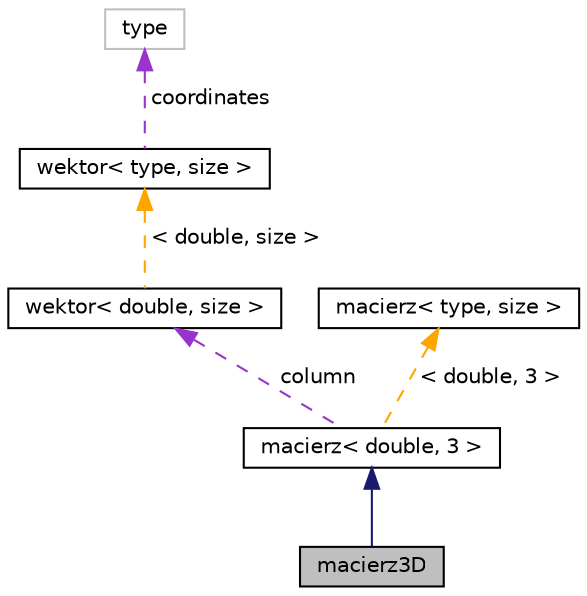digraph "macierz3D"
{
  edge [fontname="Helvetica",fontsize="10",labelfontname="Helvetica",labelfontsize="10"];
  node [fontname="Helvetica",fontsize="10",shape=record];
  Node3 [label="macierz3D",height=0.2,width=0.4,color="black", fillcolor="grey75", style="filled", fontcolor="black"];
  Node4 -> Node3 [dir="back",color="midnightblue",fontsize="10",style="solid",fontname="Helvetica"];
  Node4 [label="macierz\< double, 3 \>",height=0.2,width=0.4,color="black", fillcolor="white", style="filled",URL="$classmacierz.html"];
  Node5 -> Node4 [dir="back",color="darkorchid3",fontsize="10",style="dashed",label=" column" ,fontname="Helvetica"];
  Node5 [label="wektor\< double, size \>",height=0.2,width=0.4,color="black", fillcolor="white", style="filled",URL="$classwektor.html"];
  Node6 -> Node5 [dir="back",color="orange",fontsize="10",style="dashed",label=" \< double, size \>" ,fontname="Helvetica"];
  Node6 [label="wektor\< type, size \>",height=0.2,width=0.4,color="black", fillcolor="white", style="filled",URL="$classwektor.html",tooltip="Modeluje pojęcie wektora. "];
  Node7 -> Node6 [dir="back",color="darkorchid3",fontsize="10",style="dashed",label=" coordinates" ,fontname="Helvetica"];
  Node7 [label="type",height=0.2,width=0.4,color="grey75", fillcolor="white", style="filled"];
  Node8 -> Node4 [dir="back",color="orange",fontsize="10",style="dashed",label=" \< double, 3 \>" ,fontname="Helvetica"];
  Node8 [label="macierz\< type, size \>",height=0.2,width=0.4,color="black", fillcolor="white", style="filled",URL="$classmacierz.html",tooltip="Modeluje pojęcie macierzy. "];
}
